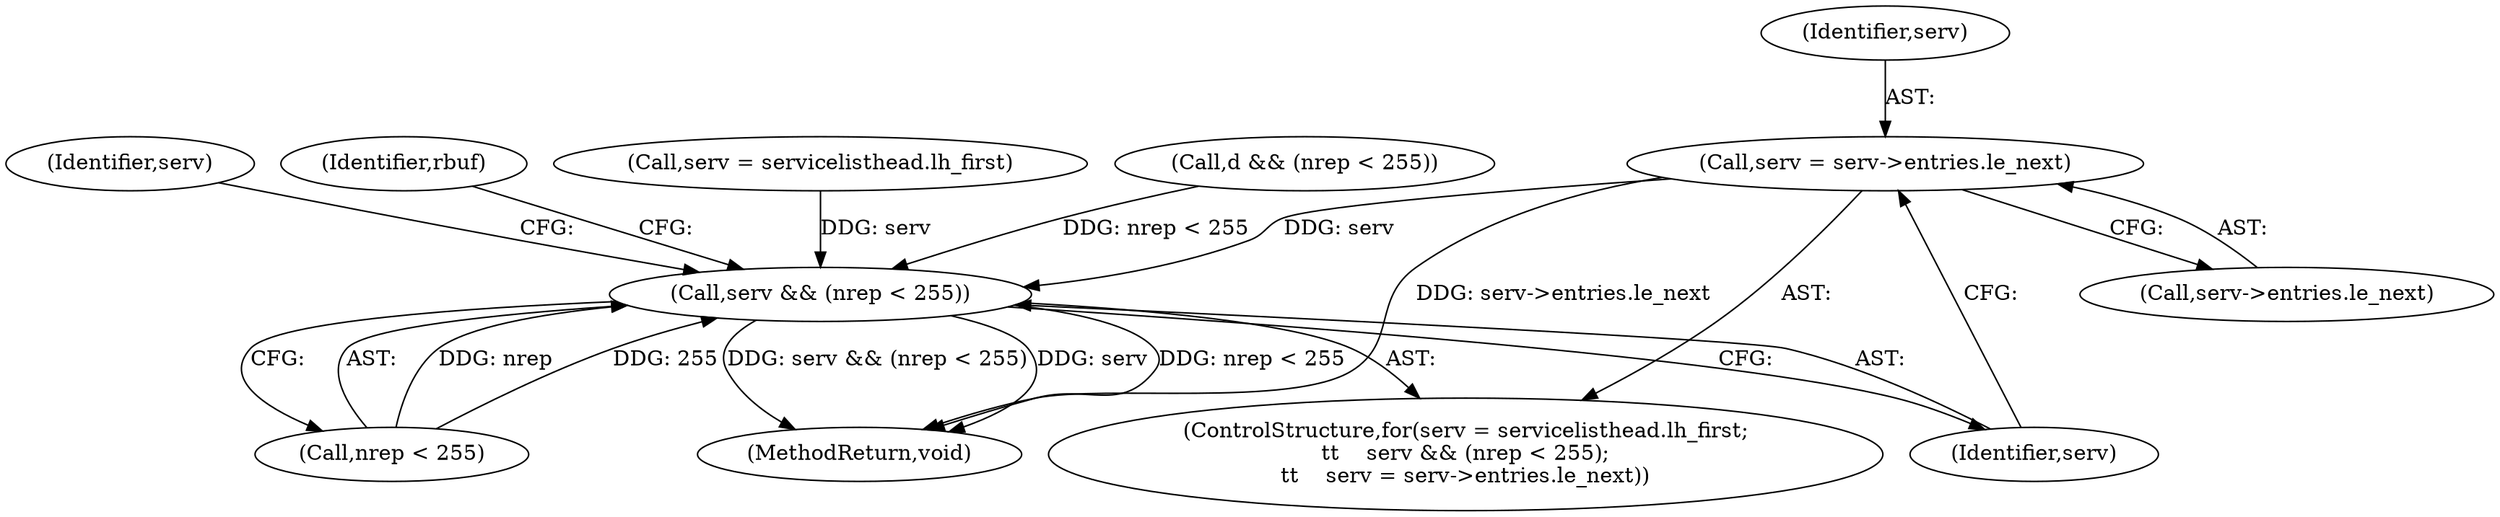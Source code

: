 digraph "0_miniupnp_b238cade9a173c6f751a34acf8ccff838a62aa47@pointer" {
"1000530" [label="(Call,serv = serv->entries.le_next)"];
"1000525" [label="(Call,serv && (nrep < 255))"];
"1000527" [label="(Call,nrep < 255)"];
"1001144" [label="(MethodReturn,void)"];
"1000532" [label="(Call,serv->entries.le_next)"];
"1000543" [label="(Identifier,serv)"];
"1000531" [label="(Identifier,serv)"];
"1000530" [label="(Call,serv = serv->entries.le_next)"];
"1000656" [label="(Identifier,rbuf)"];
"1000520" [label="(Call,serv = servicelisthead.lh_first)"];
"1000519" [label="(ControlStructure,for(serv = servicelisthead.lh_first;\n\t\t    serv && (nrep < 255);\n\t\t    serv = serv->entries.le_next))"];
"1000526" [label="(Identifier,serv)"];
"1000308" [label="(Call,d && (nrep < 255))"];
"1000525" [label="(Call,serv && (nrep < 255))"];
"1000530" -> "1000519"  [label="AST: "];
"1000530" -> "1000532"  [label="CFG: "];
"1000531" -> "1000530"  [label="AST: "];
"1000532" -> "1000530"  [label="AST: "];
"1000526" -> "1000530"  [label="CFG: "];
"1000530" -> "1001144"  [label="DDG: serv->entries.le_next"];
"1000530" -> "1000525"  [label="DDG: serv"];
"1000525" -> "1000519"  [label="AST: "];
"1000525" -> "1000526"  [label="CFG: "];
"1000525" -> "1000527"  [label="CFG: "];
"1000526" -> "1000525"  [label="AST: "];
"1000527" -> "1000525"  [label="AST: "];
"1000543" -> "1000525"  [label="CFG: "];
"1000656" -> "1000525"  [label="CFG: "];
"1000525" -> "1001144"  [label="DDG: serv && (nrep < 255)"];
"1000525" -> "1001144"  [label="DDG: serv"];
"1000525" -> "1001144"  [label="DDG: nrep < 255"];
"1000520" -> "1000525"  [label="DDG: serv"];
"1000527" -> "1000525"  [label="DDG: nrep"];
"1000527" -> "1000525"  [label="DDG: 255"];
"1000308" -> "1000525"  [label="DDG: nrep < 255"];
}
